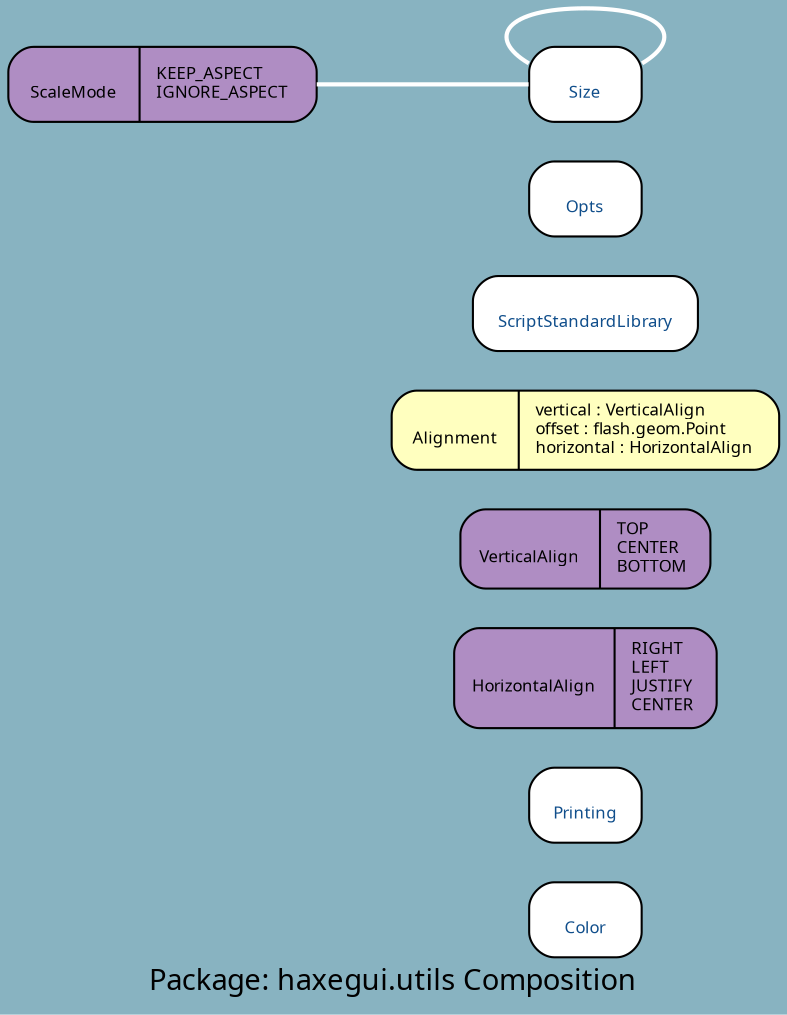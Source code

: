 digraph uml {
	graph [label="Package: haxegui.utils Composition", ratio=compress, rankdir=RL, smoothing=avg_dist, overlap=false, fontname="DejaVu Sans Condenesed", fontsize=14, bgcolor="#88B3C1", fontcolor=black];
	node [label="\N", fontname="DejaVu Sans Condenesed", fontsize=8, shape=record, color=black, fontcolor=black];
	edge [fontname="DejaVu Sans Condenesed", fontsize=8, color=black, fontcolor=black];
	graph [lp="186,12",
		bb="0,0,372,473"];
	"haxegui.utils.Color" [label="{\nColor}", fontcolor="#104E8B", style="rounded,filled", fillcolor=white, URL="../types/haxegui/utils/Color.html", tooltip="\nColor", pos="278,43", rects="251,25,305,61", width="0.75", height="0.50"];
	"haxegui.utils.Printing" [label="{\nPrinting}", fontcolor="#104E8B", style="rounded,filled", fillcolor=white, URL="../types/haxegui/utils/Printing.html", tooltip="\nPrinting", pos="278,97", rects="251,79,305,115", width="0.75", height="0.50"];
	"haxegui.utils.HorizontalAlign" [label="{\nHorizontalAlign|RIGHT\lLEFT\lJUSTIFY\lCENTER\l}", style="rounded,filled", fillcolor="#af8dc3", pos="278,157", rects="215,133,293,181 293,133,342,181", width="1.75", height="0.67"];
	"haxegui.utils.VerticalAlign" [label="{\nVerticalAlign|TOP\lCENTER\lBOTTOM\l}", style="rounded,filled", fillcolor="#af8dc3", pos="278,218", rects="218,199,285,237 285,199,338,237", width="1.67", height="0.53"];
	"haxegui.utils.Alignment" [label="{\nAlignment|vertical : VerticalAlign\loffset : flash.geom.Point\lhorizontal : HorizontalAlign\l}", style="rounded,filled", fillcolor="#ffffbf", pos="278,274", rects="185,255,243,293 243,255,372,293", width="2.58", height="0.53"];
	"haxegui.utils.ScriptStandardLibrary" [label="{\nScriptStandardLibrary}", fontcolor="#104E8B", style="rounded,filled", fillcolor=white, URL="../types/haxegui/utils/ScriptStandardLibrary.html", tooltip="\nScriptStandardLibrary", pos="278,329", rects="224,311,333,347", width="1.50", height="0.50"];
	"haxegui.utils.Opts" [label="{\nOpts}", fontcolor="#104E8B", style="rounded,filled", fillcolor=white, URL="../types/haxegui/utils/Opts.html", tooltip="\nOpts", pos="278,383", rects="251,365,305,401", width="0.75", height="0.50"];
	"haxegui.utils.ScaleMode" [label="{\nScaleMode|KEEP_ASPECT\lIGNORE_ASPECT\l}", style="rounded,filled", fillcolor="#af8dc3", pos="74,437", rects="0,419,62,455 62,419,148,455", width="2.06", height="0.50"];
	"haxegui.utils.Size" [label="{\nSize}", fontcolor="#104E8B", style="rounded,filled", fillcolor=white, URL="../types/haxegui/utils/Size.html", tooltip="\nSize", pos="278,437", rects="251,419,305,455", width="0.75", height="0.50"];
	"haxegui.utils.Size" -> "haxegui.utils.Size" [color=white, style=bold, arrowhead=none, arrowtail=diamond, arrowsize=1, pos="s,305,447 314,455 321,464 309,473 278,473 239,473 230,459 251,447"];
	"haxegui.utils.Size" -> "haxegui.utils.ScaleMode" [color=white, style=bold, arrowhead=none, arrowtail=diamond, arrowsize=1, pos="s,251,437 239,437 213,437 179,437 148,437"];
}
